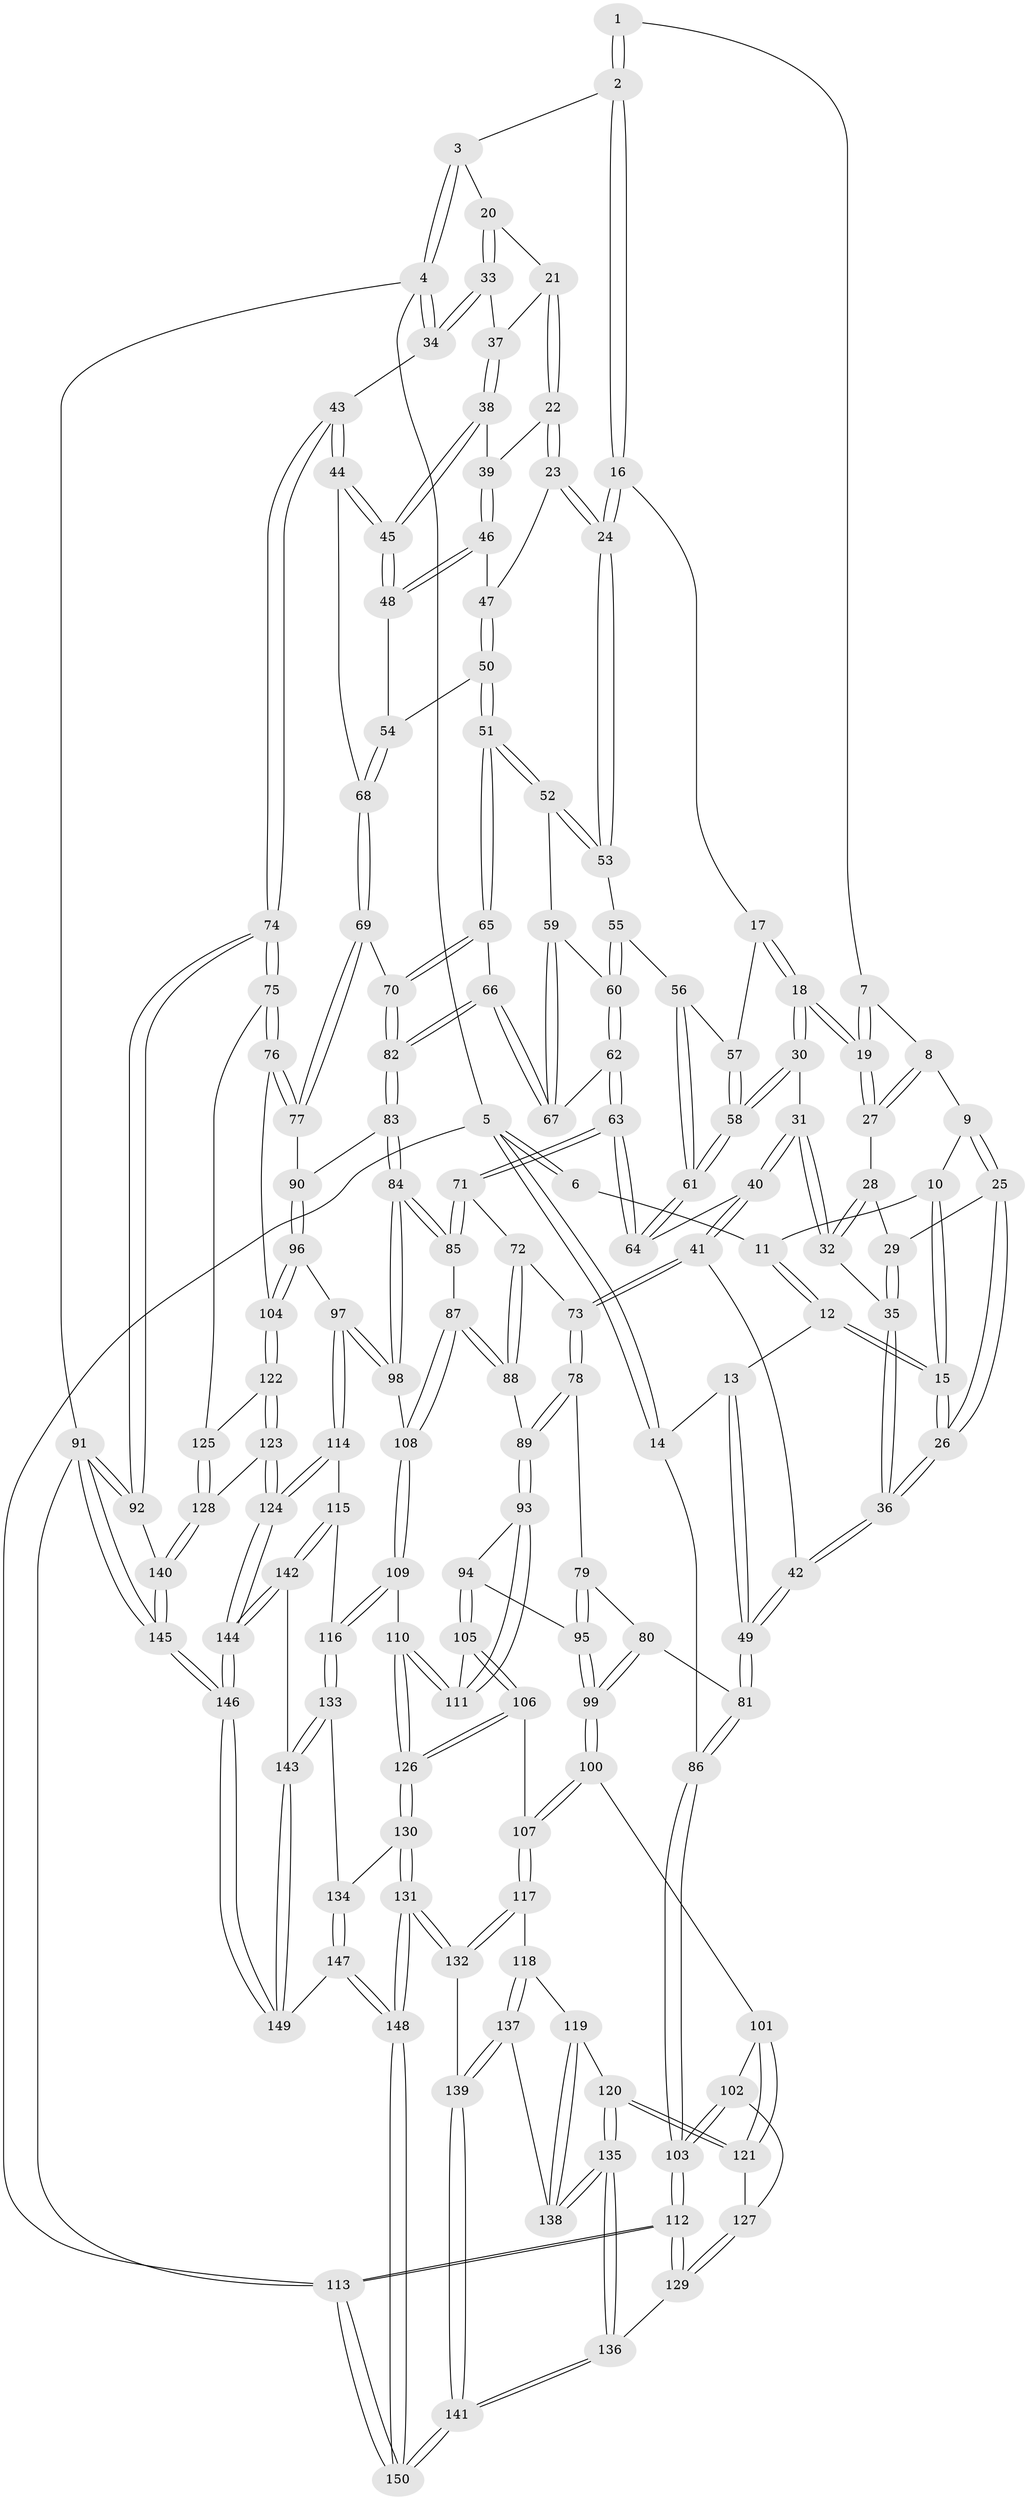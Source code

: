 // coarse degree distribution, {5: 0.23333333333333334, 4: 0.45, 2: 0.016666666666666666, 3: 0.15, 6: 0.1, 8: 0.03333333333333333, 9: 0.016666666666666666}
// Generated by graph-tools (version 1.1) at 2025/21/03/04/25 18:21:38]
// undirected, 150 vertices, 372 edges
graph export_dot {
graph [start="1"]
  node [color=gray90,style=filled];
  1 [pos="+0.4199962025552091+0"];
  2 [pos="+0.6248968153475838+0"];
  3 [pos="+0.8226043586610642+0"];
  4 [pos="+1+0"];
  5 [pos="+0+0"];
  6 [pos="+0.14642282258474337+0"];
  7 [pos="+0.3737648765130761+0.015043757617297013"];
  8 [pos="+0.29922822426610846+0.08818537650084066"];
  9 [pos="+0.24384671302191274+0.09192951959621107"];
  10 [pos="+0.1860678099264838+0.038212933794602694"];
  11 [pos="+0.14721146967786225+0"];
  12 [pos="+0.041964081709192406+0.1536519329501517"];
  13 [pos="+0.024007762819719156+0.1576529092317842"];
  14 [pos="+0+0.19144697478326742"];
  15 [pos="+0.1397446826831914+0.1860636183178982"];
  16 [pos="+0.618120700096082+0.035453873439519196"];
  17 [pos="+0.464958228274904+0.20868404537455656"];
  18 [pos="+0.4528614212460819+0.21212150194936136"];
  19 [pos="+0.43233161112865265+0.18308268845052228"];
  20 [pos="+0.8799504046409077+0.09318987728167366"];
  21 [pos="+0.8549583663850143+0.13900900625857154"];
  22 [pos="+0.8510066050769082+0.1447484497516927"];
  23 [pos="+0.7909112941506012+0.19452574393089583"];
  24 [pos="+0.7086738383460269+0.20893844423463237"];
  25 [pos="+0.21697185939010197+0.15586385091892702"];
  26 [pos="+0.15506621626566272+0.19721182940485693"];
  27 [pos="+0.30852087720115146+0.14672051461736305"];
  28 [pos="+0.306396212437468+0.15016153949950814"];
  29 [pos="+0.27498666237929775+0.17443790276425925"];
  30 [pos="+0.43384676663294935+0.24126013780276406"];
  31 [pos="+0.4259755320429017+0.24934049834400004"];
  32 [pos="+0.32665105899964475+0.21473061147701747"];
  33 [pos="+1+0.15680075220066836"];
  34 [pos="+1+0.22284171189550292"];
  35 [pos="+0.2787657252312351+0.22069824488336903"];
  36 [pos="+0.2025029300731514+0.31977557753950264"];
  37 [pos="+0.939993760485753+0.206370305731656"];
  38 [pos="+0.9265545806492641+0.23742258263535052"];
  39 [pos="+0.915226608715717+0.24009681183027246"];
  40 [pos="+0.3841914322151497+0.32749144518562184"];
  41 [pos="+0.3310205272327667+0.39153014679734116"];
  42 [pos="+0.20659814033532084+0.37695300082683103"];
  43 [pos="+1+0.26514901982944644"];
  44 [pos="+1+0.28725928378081694"];
  45 [pos="+1+0.2882724061793283"];
  46 [pos="+0.904080598923381+0.2615241019842604"];
  47 [pos="+0.8278636909512282+0.24621117109702362"];
  48 [pos="+0.9134320077552125+0.3210746946618614"];
  49 [pos="+0.1424588189740967+0.42229457700911854"];
  50 [pos="+0.8526357671286491+0.35092169659923045"];
  51 [pos="+0.8099668028764961+0.3882510271457847"];
  52 [pos="+0.7455837157168528+0.3358183275719683"];
  53 [pos="+0.6982655420163338+0.23154979164551603"];
  54 [pos="+0.8894458074518401+0.3425942538586475"];
  55 [pos="+0.6363394523349902+0.268187393128156"];
  56 [pos="+0.6165879674106457+0.27390724564486235"];
  57 [pos="+0.5007265471757538+0.22568961955293293"];
  58 [pos="+0.5591327501490619+0.37786093788050384"];
  59 [pos="+0.6916907683518835+0.37739327020893393"];
  60 [pos="+0.659834668659185+0.3779585657443903"];
  61 [pos="+0.5603095078676857+0.37931135924472487"];
  62 [pos="+0.5871652074096932+0.4481771085143134"];
  63 [pos="+0.5700479408011716+0.4519039419648003"];
  64 [pos="+0.5592847211041927+0.387546086524595"];
  65 [pos="+0.8093972849124127+0.39802266877740056"];
  66 [pos="+0.7354453025554438+0.47461028375072184"];
  67 [pos="+0.7079397310204081+0.46244051913504053"];
  68 [pos="+0.9504886013049201+0.41373840442060666"];
  69 [pos="+0.9252071012946493+0.5036171760930459"];
  70 [pos="+0.893962506746776+0.49125480073215866"];
  71 [pos="+0.5658726117045627+0.4580238535097756"];
  72 [pos="+0.45751607639475605+0.46321151044726744"];
  73 [pos="+0.3723498990107342+0.44888725090846787"];
  74 [pos="+1+0.6320948832511476"];
  75 [pos="+1+0.6306545293598459"];
  76 [pos="+1+0.5947278638343844"];
  77 [pos="+0.9780258441866053+0.567825315655068"];
  78 [pos="+0.36553753096585617+0.5341940362301385"];
  79 [pos="+0.34119452325691424+0.5409389067986485"];
  80 [pos="+0.14742170880031444+0.544547743560948"];
  81 [pos="+0.10421731338375198+0.45418745028146557"];
  82 [pos="+0.746760504445065+0.5662780550244007"];
  83 [pos="+0.7449650632813446+0.5732047072155623"];
  84 [pos="+0.6878960366879806+0.6175455964748714"];
  85 [pos="+0.5721641859356726+0.4964606851761258"];
  86 [pos="+0+0.4513265340307655"];
  87 [pos="+0.4987209069893296+0.6319112952442248"];
  88 [pos="+0.48524850071948133+0.6279649861309254"];
  89 [pos="+0.3849506954794059+0.6193274541649123"];
  90 [pos="+0.8157266311055085+0.6114233818403775"];
  91 [pos="+1+1"];
  92 [pos="+1+0.8808337081183231"];
  93 [pos="+0.3834110680097655+0.6212134876868998"];
  94 [pos="+0.24301417810600223+0.6259385247997034"];
  95 [pos="+0.19334560492641353+0.6103420338133245"];
  96 [pos="+0.8428345832255617+0.7141570726510639"];
  97 [pos="+0.674082162297769+0.6827358678071869"];
  98 [pos="+0.6704011365298892+0.6650213444633535"];
  99 [pos="+0.1711122691086935+0.6071181992506264"];
  100 [pos="+0.16139727977572332+0.6446594392685763"];
  101 [pos="+0.11461450901895334+0.7035475121387554"];
  102 [pos="+0.01678057302197972+0.7204535332027268"];
  103 [pos="+0+0.6665916030678631"];
  104 [pos="+0.8491268135123341+0.7204973430237872"];
  105 [pos="+0.3115318016722034+0.7343813129411403"];
  106 [pos="+0.28526209925996143+0.7730121770466128"];
  107 [pos="+0.27681936210954133+0.7763643520761861"];
  108 [pos="+0.5063353962700812+0.6414322750762141"];
  109 [pos="+0.49801418719326346+0.7756074233214556"];
  110 [pos="+0.4497447304319806+0.7806311451847817"];
  111 [pos="+0.3649296482070608+0.6926010533704333"];
  112 [pos="+0+0.8464446847663323"];
  113 [pos="+0+1"];
  114 [pos="+0.6621679987616623+0.7734558694427592"];
  115 [pos="+0.5878267124065416+0.8199207492570705"];
  116 [pos="+0.5436592946968336+0.8095581702686084"];
  117 [pos="+0.24771876846275825+0.8115516564947433"];
  118 [pos="+0.18617655125363894+0.8105425958167198"];
  119 [pos="+0.16891789277878316+0.8086613494450138"];
  120 [pos="+0.15344641430915198+0.8051150664550489"];
  121 [pos="+0.15017162384211227+0.8017174350207735"];
  122 [pos="+0.8528552017203584+0.7661949952355578"];
  123 [pos="+0.838557347275164+0.8489460940431331"];
  124 [pos="+0.8031869882857808+0.8656268807409785"];
  125 [pos="+1+0.723858187448282"];
  126 [pos="+0.38995712673693644+0.83557512497404"];
  127 [pos="+0.05803097472412723+0.8199404160713228"];
  128 [pos="+0.8822885293724146+0.8611283899635319"];
  129 [pos="+0.03192497061576648+0.8862495785106471"];
  130 [pos="+0.3873323419485602+0.9123419867209337"];
  131 [pos="+0.313181398455033+0.9577990583853542"];
  132 [pos="+0.2660738560975468+0.9197042410676579"];
  133 [pos="+0.45277327799972494+0.9266318157358692"];
  134 [pos="+0.4455272797182434+0.9312234146721846"];
  135 [pos="+0.09631318873284059+0.9255037370493697"];
  136 [pos="+0.09021198076247694+0.9331305923971408"];
  137 [pos="+0.18432337495468826+0.893071148318349"];
  138 [pos="+0.17141092199901348+0.8929094649328355"];
  139 [pos="+0.26209530862761826+0.9204783430650544"];
  140 [pos="+0.9424350420280808+0.8983528374623282"];
  141 [pos="+0.10450010344133863+0.9900327547390837"];
  142 [pos="+0.5993805302629129+0.9191805205215278"];
  143 [pos="+0.5936722195823355+0.9336243530223957"];
  144 [pos="+0.7747889804892616+0.9375097976161945"];
  145 [pos="+0.8905937255692983+1"];
  146 [pos="+0.7671193014926357+1"];
  147 [pos="+0.5632342484744456+1"];
  148 [pos="+0.3005852969822969+1"];
  149 [pos="+0.5715451561475309+1"];
  150 [pos="+0.03266839319809697+1"];
  1 -- 2;
  1 -- 2;
  1 -- 7;
  2 -- 3;
  2 -- 16;
  2 -- 16;
  3 -- 4;
  3 -- 4;
  3 -- 20;
  4 -- 5;
  4 -- 34;
  4 -- 34;
  4 -- 91;
  5 -- 6;
  5 -- 6;
  5 -- 14;
  5 -- 14;
  5 -- 113;
  6 -- 11;
  7 -- 8;
  7 -- 19;
  7 -- 19;
  8 -- 9;
  8 -- 27;
  8 -- 27;
  9 -- 10;
  9 -- 25;
  9 -- 25;
  10 -- 11;
  10 -- 15;
  10 -- 15;
  11 -- 12;
  11 -- 12;
  12 -- 13;
  12 -- 15;
  12 -- 15;
  13 -- 14;
  13 -- 49;
  13 -- 49;
  14 -- 86;
  15 -- 26;
  15 -- 26;
  16 -- 17;
  16 -- 24;
  16 -- 24;
  17 -- 18;
  17 -- 18;
  17 -- 57;
  18 -- 19;
  18 -- 19;
  18 -- 30;
  18 -- 30;
  19 -- 27;
  19 -- 27;
  20 -- 21;
  20 -- 33;
  20 -- 33;
  21 -- 22;
  21 -- 22;
  21 -- 37;
  22 -- 23;
  22 -- 23;
  22 -- 39;
  23 -- 24;
  23 -- 24;
  23 -- 47;
  24 -- 53;
  24 -- 53;
  25 -- 26;
  25 -- 26;
  25 -- 29;
  26 -- 36;
  26 -- 36;
  27 -- 28;
  28 -- 29;
  28 -- 32;
  28 -- 32;
  29 -- 35;
  29 -- 35;
  30 -- 31;
  30 -- 58;
  30 -- 58;
  31 -- 32;
  31 -- 32;
  31 -- 40;
  31 -- 40;
  32 -- 35;
  33 -- 34;
  33 -- 34;
  33 -- 37;
  34 -- 43;
  35 -- 36;
  35 -- 36;
  36 -- 42;
  36 -- 42;
  37 -- 38;
  37 -- 38;
  38 -- 39;
  38 -- 45;
  38 -- 45;
  39 -- 46;
  39 -- 46;
  40 -- 41;
  40 -- 41;
  40 -- 64;
  41 -- 42;
  41 -- 73;
  41 -- 73;
  42 -- 49;
  42 -- 49;
  43 -- 44;
  43 -- 44;
  43 -- 74;
  43 -- 74;
  44 -- 45;
  44 -- 45;
  44 -- 68;
  45 -- 48;
  45 -- 48;
  46 -- 47;
  46 -- 48;
  46 -- 48;
  47 -- 50;
  47 -- 50;
  48 -- 54;
  49 -- 81;
  49 -- 81;
  50 -- 51;
  50 -- 51;
  50 -- 54;
  51 -- 52;
  51 -- 52;
  51 -- 65;
  51 -- 65;
  52 -- 53;
  52 -- 53;
  52 -- 59;
  53 -- 55;
  54 -- 68;
  54 -- 68;
  55 -- 56;
  55 -- 60;
  55 -- 60;
  56 -- 57;
  56 -- 61;
  56 -- 61;
  57 -- 58;
  57 -- 58;
  58 -- 61;
  58 -- 61;
  59 -- 60;
  59 -- 67;
  59 -- 67;
  60 -- 62;
  60 -- 62;
  61 -- 64;
  61 -- 64;
  62 -- 63;
  62 -- 63;
  62 -- 67;
  63 -- 64;
  63 -- 64;
  63 -- 71;
  63 -- 71;
  65 -- 66;
  65 -- 70;
  65 -- 70;
  66 -- 67;
  66 -- 67;
  66 -- 82;
  66 -- 82;
  68 -- 69;
  68 -- 69;
  69 -- 70;
  69 -- 77;
  69 -- 77;
  70 -- 82;
  70 -- 82;
  71 -- 72;
  71 -- 85;
  71 -- 85;
  72 -- 73;
  72 -- 88;
  72 -- 88;
  73 -- 78;
  73 -- 78;
  74 -- 75;
  74 -- 75;
  74 -- 92;
  74 -- 92;
  75 -- 76;
  75 -- 76;
  75 -- 125;
  76 -- 77;
  76 -- 77;
  76 -- 104;
  77 -- 90;
  78 -- 79;
  78 -- 89;
  78 -- 89;
  79 -- 80;
  79 -- 95;
  79 -- 95;
  80 -- 81;
  80 -- 99;
  80 -- 99;
  81 -- 86;
  81 -- 86;
  82 -- 83;
  82 -- 83;
  83 -- 84;
  83 -- 84;
  83 -- 90;
  84 -- 85;
  84 -- 85;
  84 -- 98;
  84 -- 98;
  85 -- 87;
  86 -- 103;
  86 -- 103;
  87 -- 88;
  87 -- 88;
  87 -- 108;
  87 -- 108;
  88 -- 89;
  89 -- 93;
  89 -- 93;
  90 -- 96;
  90 -- 96;
  91 -- 92;
  91 -- 92;
  91 -- 145;
  91 -- 145;
  91 -- 113;
  92 -- 140;
  93 -- 94;
  93 -- 111;
  93 -- 111;
  94 -- 95;
  94 -- 105;
  94 -- 105;
  95 -- 99;
  95 -- 99;
  96 -- 97;
  96 -- 104;
  96 -- 104;
  97 -- 98;
  97 -- 98;
  97 -- 114;
  97 -- 114;
  98 -- 108;
  99 -- 100;
  99 -- 100;
  100 -- 101;
  100 -- 107;
  100 -- 107;
  101 -- 102;
  101 -- 121;
  101 -- 121;
  102 -- 103;
  102 -- 103;
  102 -- 127;
  103 -- 112;
  103 -- 112;
  104 -- 122;
  104 -- 122;
  105 -- 106;
  105 -- 106;
  105 -- 111;
  106 -- 107;
  106 -- 126;
  106 -- 126;
  107 -- 117;
  107 -- 117;
  108 -- 109;
  108 -- 109;
  109 -- 110;
  109 -- 116;
  109 -- 116;
  110 -- 111;
  110 -- 111;
  110 -- 126;
  110 -- 126;
  112 -- 113;
  112 -- 113;
  112 -- 129;
  112 -- 129;
  113 -- 150;
  113 -- 150;
  114 -- 115;
  114 -- 124;
  114 -- 124;
  115 -- 116;
  115 -- 142;
  115 -- 142;
  116 -- 133;
  116 -- 133;
  117 -- 118;
  117 -- 132;
  117 -- 132;
  118 -- 119;
  118 -- 137;
  118 -- 137;
  119 -- 120;
  119 -- 138;
  119 -- 138;
  120 -- 121;
  120 -- 121;
  120 -- 135;
  120 -- 135;
  121 -- 127;
  122 -- 123;
  122 -- 123;
  122 -- 125;
  123 -- 124;
  123 -- 124;
  123 -- 128;
  124 -- 144;
  124 -- 144;
  125 -- 128;
  125 -- 128;
  126 -- 130;
  126 -- 130;
  127 -- 129;
  127 -- 129;
  128 -- 140;
  128 -- 140;
  129 -- 136;
  130 -- 131;
  130 -- 131;
  130 -- 134;
  131 -- 132;
  131 -- 132;
  131 -- 148;
  131 -- 148;
  132 -- 139;
  133 -- 134;
  133 -- 143;
  133 -- 143;
  134 -- 147;
  134 -- 147;
  135 -- 136;
  135 -- 136;
  135 -- 138;
  135 -- 138;
  136 -- 141;
  136 -- 141;
  137 -- 138;
  137 -- 139;
  137 -- 139;
  139 -- 141;
  139 -- 141;
  140 -- 145;
  140 -- 145;
  141 -- 150;
  141 -- 150;
  142 -- 143;
  142 -- 144;
  142 -- 144;
  143 -- 149;
  143 -- 149;
  144 -- 146;
  144 -- 146;
  145 -- 146;
  145 -- 146;
  146 -- 149;
  146 -- 149;
  147 -- 148;
  147 -- 148;
  147 -- 149;
  148 -- 150;
  148 -- 150;
}

